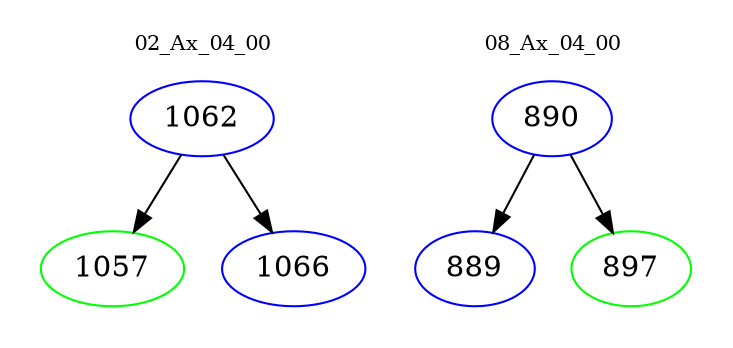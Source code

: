 digraph{
subgraph cluster_0 {
color = white
label = "02_Ax_04_00";
fontsize=10;
T0_1062 [label="1062", color="blue"]
T0_1062 -> T0_1057 [color="black"]
T0_1057 [label="1057", color="green"]
T0_1062 -> T0_1066 [color="black"]
T0_1066 [label="1066", color="blue"]
}
subgraph cluster_1 {
color = white
label = "08_Ax_04_00";
fontsize=10;
T1_890 [label="890", color="blue"]
T1_890 -> T1_889 [color="black"]
T1_889 [label="889", color="blue"]
T1_890 -> T1_897 [color="black"]
T1_897 [label="897", color="green"]
}
}
